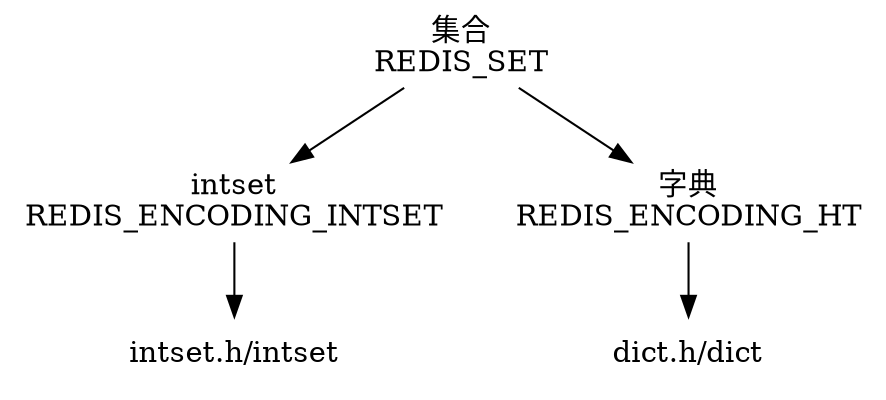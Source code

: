 digraph redis_set {
    
    node [shape=plaintext];

    // type

    REDIS_SET [label="集合\nREDIS_SET"];

    // encoding

    REDIS_ENCODING_INTSET [label="intset\nREDIS_ENCODING_INTSET"];
    REDIS_ENCODING_HT [label="字典\nREDIS_ENCODING_HT"];

    // edge

    REDIS_SET -> REDIS_ENCODING_INTSET;
    REDIS_SET -> REDIS_ENCODING_HT;

    // datastruct 1

    intset [label="intset.h/intset"];

    REDIS_ENCODING_INTSET -> intset;

    // datastruct 2

    dict [label="dict.h/dict"];
    
    REDIS_ENCODING_HT -> dict;
}
